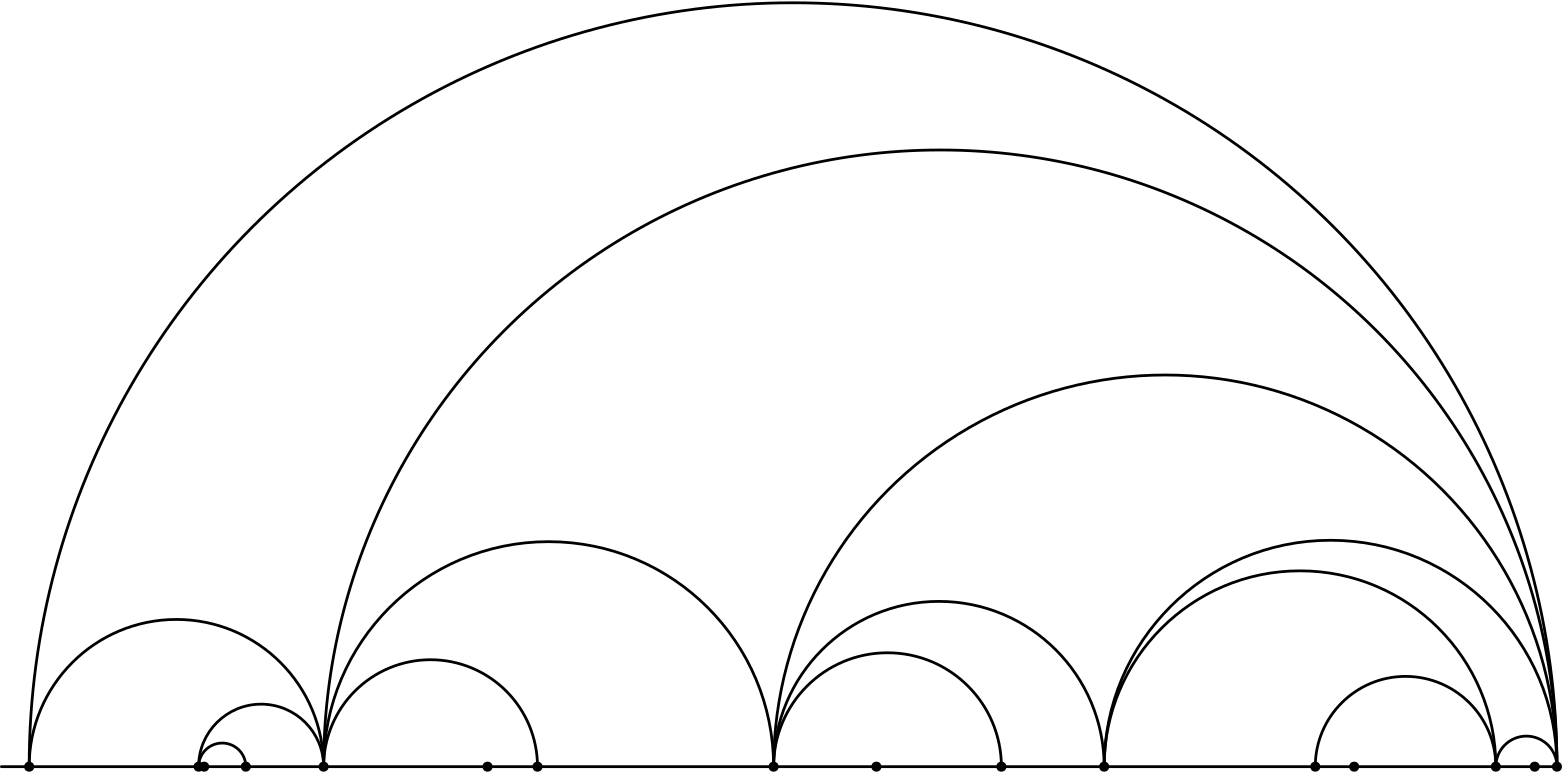 <?xml version="1.0"?>
<!DOCTYPE ipe SYSTEM "ipe.dtd">
<ipe version="70218" creator="Ipe 7.2.24">
<info created="D:20221020151441" modified="D:20240228133010"/>
<ipestyle name="basic">
<symbol name="mark/disk(sx)" transformations="translations">
<path fill="sym-stroke">
0.6 0 0 0.6 0 0 e
</path>
</symbol>
<anglesize name="22.5 deg" value="22.5"/>
<anglesize name="30 deg" value="30"/>
<anglesize name="45 deg" value="45"/>
<anglesize name="60 deg" value="60"/>
<anglesize name="90 deg" value="90"/>
<arrowsize name="large" value="10"/>
<arrowsize name="small" value="5"/>
<arrowsize name="tiny" value="3"/>
<color name="blue" value="0 0 1"/>
<color name="gray" value="0.745"/>
<color name="green" value="0 1 0"/>
<color name="red" value="1 0 0"/>
<color name="yellow" value="1 1 0"/>
<gridsize name="16 pts (~6 mm)" value="16"/>
<gridsize name="32 pts (~12 mm)" value="32"/>
<gridsize name="4 pts" value="4"/>
<gridsize name="8 pts (~3 mm)" value="8"/>
<opacity name="10%" value="0.1"/>
<opacity name="25%" value="0.25"/>
<opacity name="50%" value="0.5"/>
<opacity name="75%" value="0.75"/>
<pen name="fat" value="1.2"/>
<pen name="heavier" value="0.8"/>
<pen name="normal" value="1"/>
<pen name="ultrafat" value="2"/>
<symbolsize name="large" value="5"/>
<symbolsize name="small" value="2"/>
<symbolsize name="tiny" value="1.1"/>
<textsize name="huge" value="\huge"/>
<textsize name="large" value="\large"/>
<textsize name="small" value="\small"/>
<textsize name="tiny" value="	iny"/>
<tiling name="falling" angle="-60" step="4" width="1"/>
<tiling name="rising" angle="30" step="4" width="1"/>
</ipestyle>
<page>
<layer name="edges"/>
<layer name="points"/>
<view layers="edges points" active="points"/>
<path layer="edges" stroke="black">
16 300 m
576 300 l
h
</path>
<path layer="points" stroke="black">
87 300 m
-8.5 0 0 8.5 95.5 300 104 300 a
</path>
<path stroke="black">
26 300 m
-53 0 0 53 79 300 132 300 a
</path>
<path stroke="black">
87 300 m
-22.5 0 0 22.5 109.5 300 132 300 a
</path>
<path stroke="black">
132 300 m
-38.5 0 0 38.5 170.5 300 209 300 a
</path>
<path stroke="black">
132 300 m
-81 0 0 81 213 300 294 300 a
</path>
<path stroke="black">
294 300 m
-41 0 0 41 335 300 376 300 a
</path>
<path stroke="black">
294 300 m
-59.5 0 0 59.5 353.5 300 413 300 a
</path>
<path stroke="black">
413 300 m
-70.5 0 0 70.5 483.5 300 554 300 a
</path>
<path stroke="black">
489 300 m
-32.5 0 0 32.5 521.5 300 554 300 a
</path>
<path stroke="black">
26 300 m
-275 0 0 275 301 300 576 300 a
</path>
<path stroke="black">
132 300 m
-222 0 0 222 354 300 576 300 a
</path>
<path stroke="black">
294 300 m
-141 0 0 141 435 300 576 300 a
</path>
<path stroke="black">
413 300 m
-81.5 0 0 81.5 494.5 300 576 300 a
</path>
<path stroke="black">
554 300 m
-11 0 0 11 565 300 576 300 a
</path>
<use name="mark/disk(sx)" pos="26 300" size="normal" stroke="black"/>
<use name="mark/disk(sx)" pos="87 300" size="normal" stroke="black"/>
<use name="mark/disk(sx)" pos="89 300" size="normal" stroke="black"/>
<use name="mark/disk(sx)" pos="104 300" size="normal" stroke="black"/>
<use name="mark/disk(sx)" pos="132 300" size="normal" stroke="black"/>
<use name="mark/disk(sx)" pos="191 300" size="normal" stroke="black"/>
<use name="mark/disk(sx)" pos="209 300" size="normal" stroke="black"/>
<use name="mark/disk(sx)" pos="294 300" size="normal" stroke="black"/>
<use name="mark/disk(sx)" pos="331 300" size="normal" stroke="black"/>
<use name="mark/disk(sx)" pos="376 300" size="normal" stroke="black"/>
<use name="mark/disk(sx)" pos="413 300" size="normal" stroke="black"/>
<use name="mark/disk(sx)" pos="489 300" size="normal" stroke="black"/>
<use name="mark/disk(sx)" pos="503 300" size="normal" stroke="black"/>
<use name="mark/disk(sx)" pos="554 300" size="normal" stroke="black"/>
<use name="mark/disk(sx)" pos="568 300" size="normal" stroke="black"/>
<use name="mark/disk(sx)" pos="576 300" size="normal" stroke="black"/>
</page>
</ipe>

